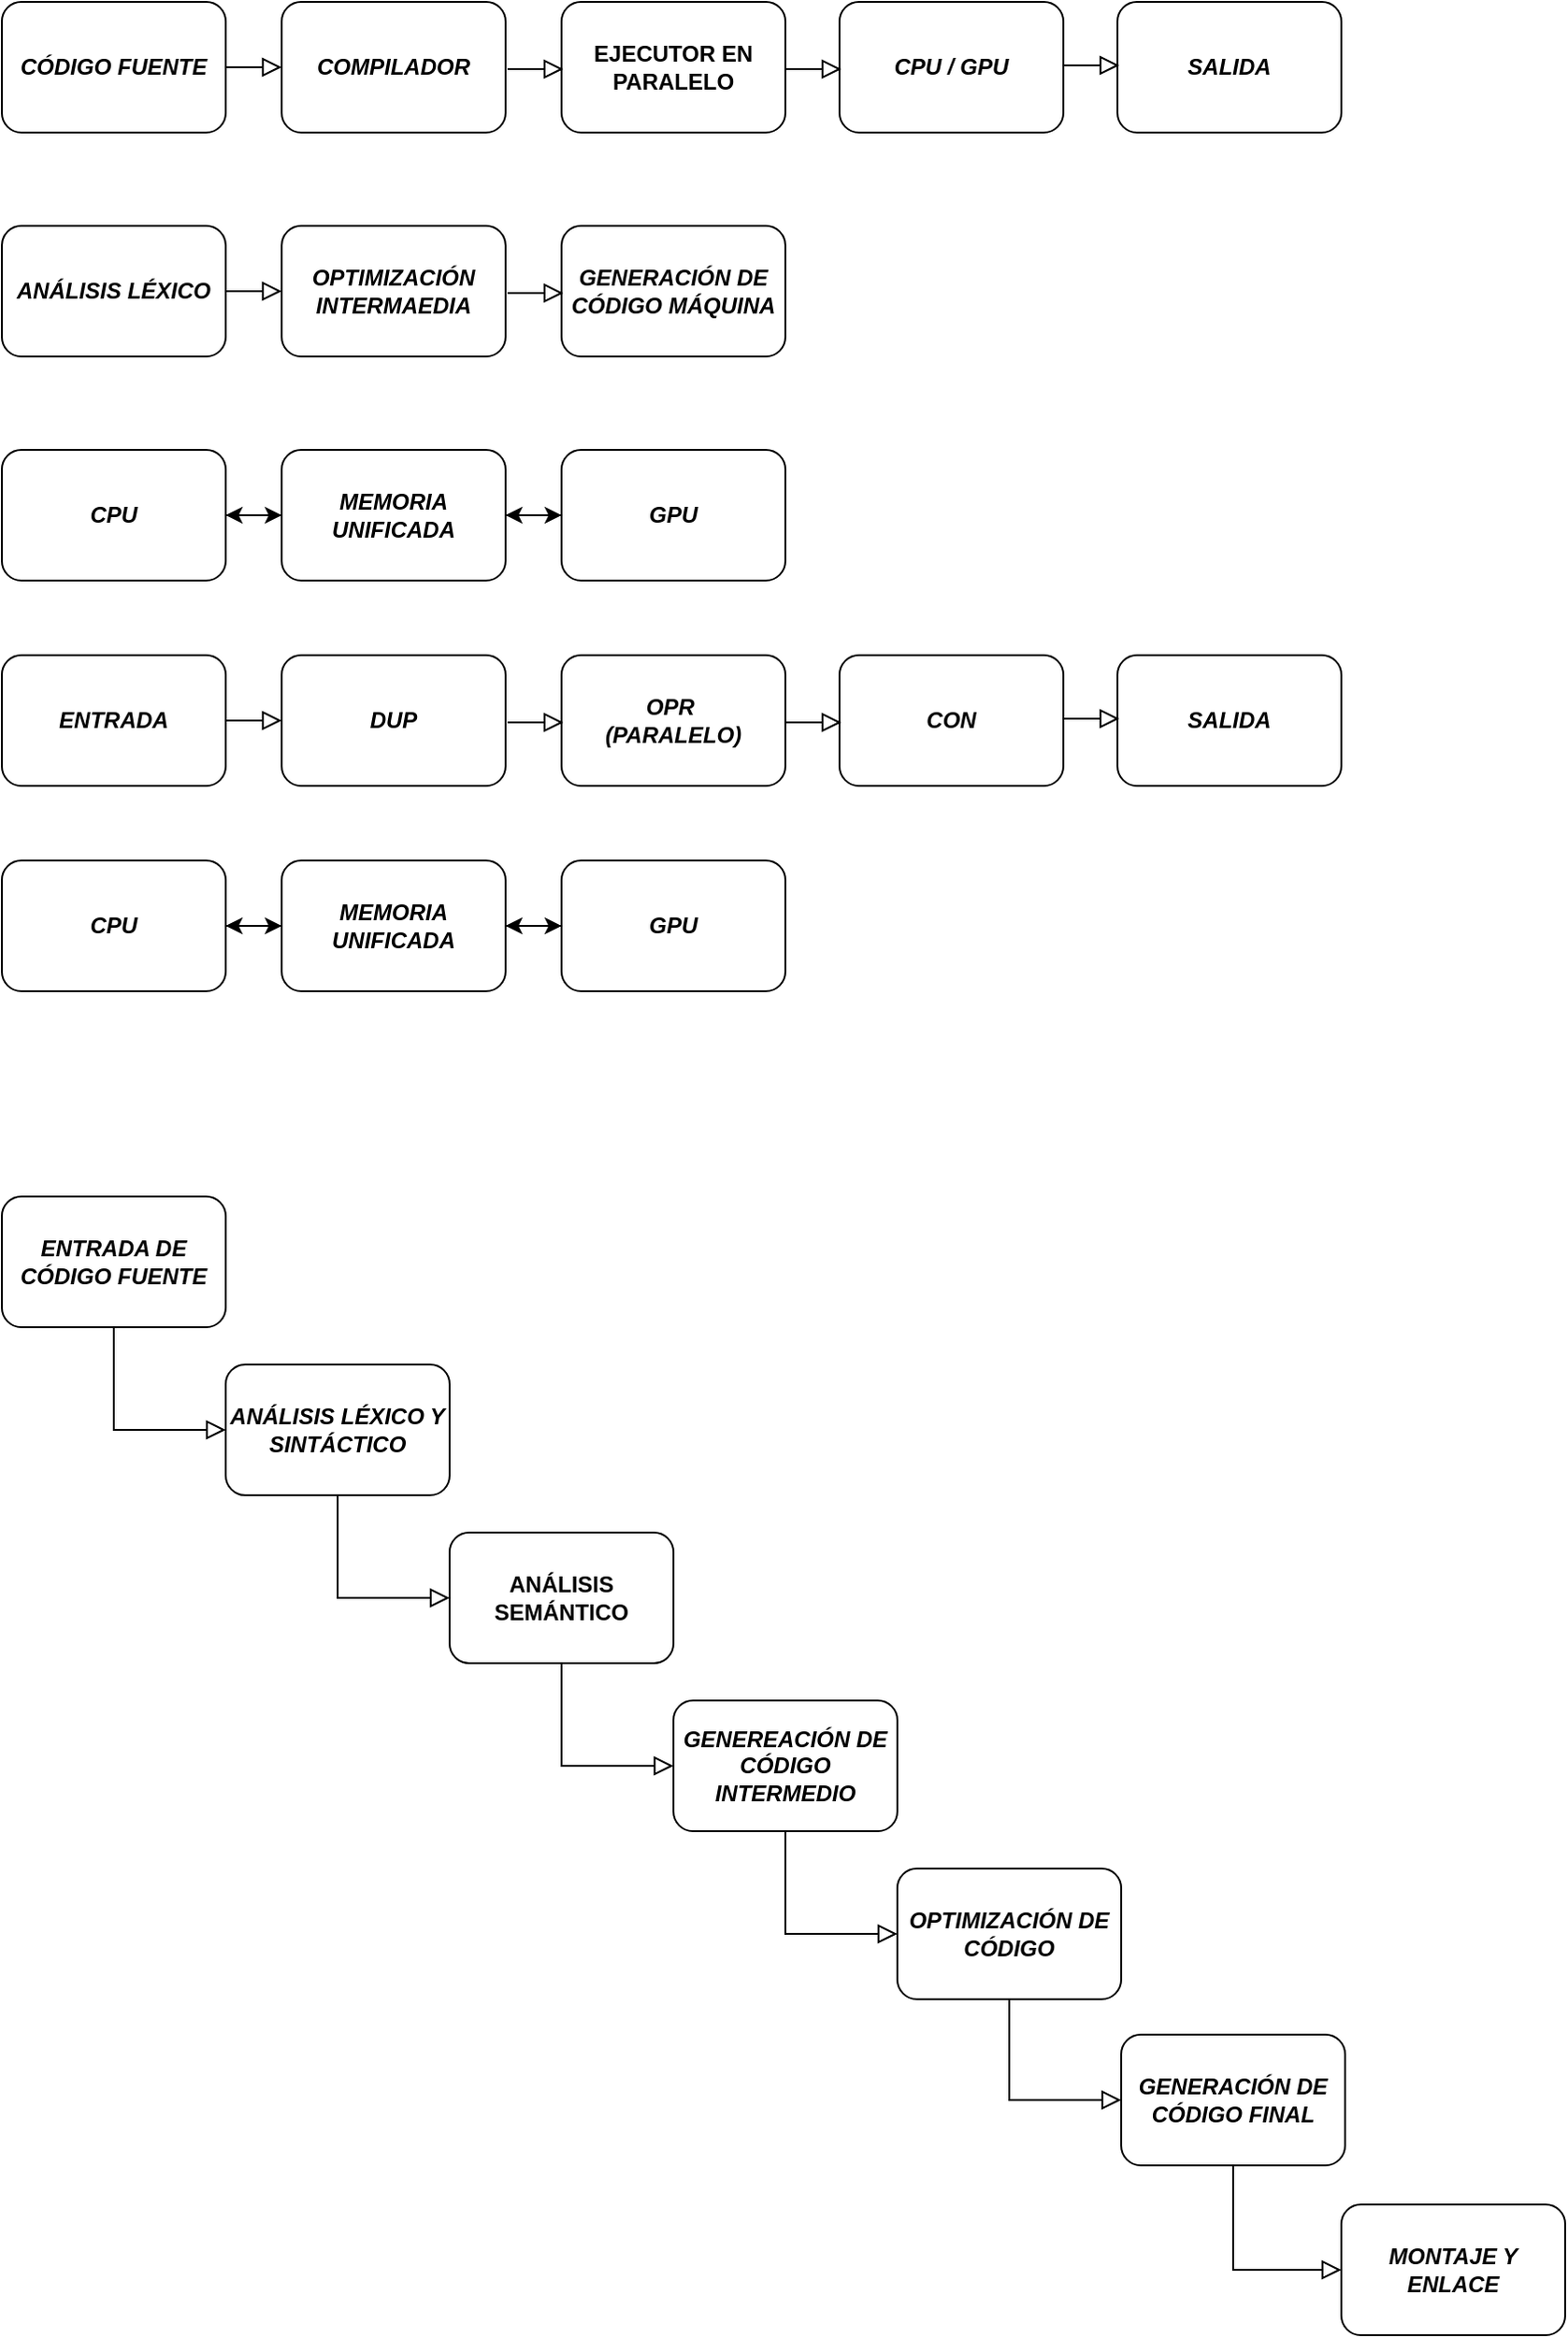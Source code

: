 <mxfile version="26.0.6">
  <diagram id="C5RBs43oDa-KdzZeNtuy" name="Page-1">
    <mxGraphModel dx="773" dy="743" grid="1" gridSize="10" guides="1" tooltips="1" connect="1" arrows="1" fold="1" page="1" pageScale="1" pageWidth="827" pageHeight="1169" math="0" shadow="0">
      <root>
        <mxCell id="WIyWlLk6GJQsqaUBKTNV-0" />
        <mxCell id="WIyWlLk6GJQsqaUBKTNV-1" parent="WIyWlLk6GJQsqaUBKTNV-0" />
        <mxCell id="WIyWlLk6GJQsqaUBKTNV-2" value="" style="rounded=0;html=1;jettySize=auto;orthogonalLoop=1;fontSize=11;endArrow=block;endFill=0;endSize=8;strokeWidth=1;shadow=0;labelBackgroundColor=none;edgeStyle=orthogonalEdgeStyle;entryX=0;entryY=0.5;entryDx=0;entryDy=0;" parent="WIyWlLk6GJQsqaUBKTNV-1" source="WIyWlLk6GJQsqaUBKTNV-3" target="WIyWlLk6GJQsqaUBKTNV-7" edge="1">
          <mxGeometry relative="1" as="geometry">
            <mxPoint x="120" y="170" as="targetPoint" />
          </mxGeometry>
        </mxCell>
        <mxCell id="WIyWlLk6GJQsqaUBKTNV-3" value="&lt;b&gt;&lt;i&gt;CÓDIGO FUENTE&lt;/i&gt;&lt;/b&gt;" style="rounded=1;whiteSpace=wrap;html=1;fontSize=12;glass=0;strokeWidth=1;shadow=0;" parent="WIyWlLk6GJQsqaUBKTNV-1" vertex="1">
          <mxGeometry x="60" y="80" width="120" height="70" as="geometry" />
        </mxCell>
        <mxCell id="WIyWlLk6GJQsqaUBKTNV-7" value="&lt;b&gt;&lt;i&gt;COMPILADOR&lt;/i&gt;&lt;/b&gt;" style="rounded=1;whiteSpace=wrap;html=1;fontSize=12;glass=0;strokeWidth=1;shadow=0;" parent="WIyWlLk6GJQsqaUBKTNV-1" vertex="1">
          <mxGeometry x="210" y="80" width="120" height="70" as="geometry" />
        </mxCell>
        <mxCell id="VZwqyYmy66zpxs_3sMK4-1" value="&lt;b&gt;EJECUTOR EN PARALELO&lt;/b&gt;" style="rounded=1;whiteSpace=wrap;html=1;fontSize=12;glass=0;strokeWidth=1;shadow=0;" vertex="1" parent="WIyWlLk6GJQsqaUBKTNV-1">
          <mxGeometry x="360" y="80" width="120" height="70" as="geometry" />
        </mxCell>
        <mxCell id="VZwqyYmy66zpxs_3sMK4-4" value="" style="rounded=0;html=1;jettySize=auto;orthogonalLoop=1;fontSize=11;endArrow=block;endFill=0;endSize=8;strokeWidth=1;shadow=0;labelBackgroundColor=none;edgeStyle=orthogonalEdgeStyle;entryX=0;entryY=0.5;entryDx=0;entryDy=0;" edge="1" parent="WIyWlLk6GJQsqaUBKTNV-1">
          <mxGeometry relative="1" as="geometry">
            <mxPoint x="331" y="116" as="sourcePoint" />
            <mxPoint x="361" y="116" as="targetPoint" />
          </mxGeometry>
        </mxCell>
        <mxCell id="VZwqyYmy66zpxs_3sMK4-5" value="&lt;b&gt;&lt;i&gt;CPU / GPU&lt;/i&gt;&lt;/b&gt;" style="rounded=1;whiteSpace=wrap;html=1;fontSize=12;glass=0;strokeWidth=1;shadow=0;" vertex="1" parent="WIyWlLk6GJQsqaUBKTNV-1">
          <mxGeometry x="509" y="80" width="120" height="70" as="geometry" />
        </mxCell>
        <mxCell id="VZwqyYmy66zpxs_3sMK4-6" value="" style="rounded=0;html=1;jettySize=auto;orthogonalLoop=1;fontSize=11;endArrow=block;endFill=0;endSize=8;strokeWidth=1;shadow=0;labelBackgroundColor=none;edgeStyle=orthogonalEdgeStyle;entryX=0;entryY=0.5;entryDx=0;entryDy=0;" edge="1" parent="WIyWlLk6GJQsqaUBKTNV-1">
          <mxGeometry relative="1" as="geometry">
            <mxPoint x="480" y="116" as="sourcePoint" />
            <mxPoint x="510" y="116" as="targetPoint" />
          </mxGeometry>
        </mxCell>
        <mxCell id="VZwqyYmy66zpxs_3sMK4-7" value="&lt;i&gt;&lt;b&gt;SALIDA&lt;/b&gt;&lt;/i&gt;" style="rounded=1;whiteSpace=wrap;html=1;fontSize=12;glass=0;strokeWidth=1;shadow=0;" vertex="1" parent="WIyWlLk6GJQsqaUBKTNV-1">
          <mxGeometry x="658" y="80" width="120" height="70" as="geometry" />
        </mxCell>
        <mxCell id="VZwqyYmy66zpxs_3sMK4-8" value="" style="rounded=0;html=1;jettySize=auto;orthogonalLoop=1;fontSize=11;endArrow=block;endFill=0;endSize=8;strokeWidth=1;shadow=0;labelBackgroundColor=none;edgeStyle=orthogonalEdgeStyle;entryX=0;entryY=0.5;entryDx=0;entryDy=0;" edge="1" parent="WIyWlLk6GJQsqaUBKTNV-1">
          <mxGeometry relative="1" as="geometry">
            <mxPoint x="629" y="114" as="sourcePoint" />
            <mxPoint x="659" y="114" as="targetPoint" />
          </mxGeometry>
        </mxCell>
        <mxCell id="VZwqyYmy66zpxs_3sMK4-9" value="" style="rounded=0;html=1;jettySize=auto;orthogonalLoop=1;fontSize=11;endArrow=block;endFill=0;endSize=8;strokeWidth=1;shadow=0;labelBackgroundColor=none;edgeStyle=orthogonalEdgeStyle;entryX=0;entryY=0.5;entryDx=0;entryDy=0;" edge="1" parent="WIyWlLk6GJQsqaUBKTNV-1" source="VZwqyYmy66zpxs_3sMK4-10" target="VZwqyYmy66zpxs_3sMK4-11">
          <mxGeometry relative="1" as="geometry">
            <mxPoint x="120" y="290" as="targetPoint" />
          </mxGeometry>
        </mxCell>
        <mxCell id="VZwqyYmy66zpxs_3sMK4-10" value="&lt;b&gt;&lt;i&gt;ANÁLISIS LÉXICO&lt;/i&gt;&lt;/b&gt;" style="rounded=1;whiteSpace=wrap;html=1;fontSize=12;glass=0;strokeWidth=1;shadow=0;" vertex="1" parent="WIyWlLk6GJQsqaUBKTNV-1">
          <mxGeometry x="60" y="200" width="120" height="70" as="geometry" />
        </mxCell>
        <mxCell id="VZwqyYmy66zpxs_3sMK4-11" value="&lt;b&gt;&lt;i&gt;OPTIMIZACIÓN INTERMAEDIA&lt;/i&gt;&lt;/b&gt;" style="rounded=1;whiteSpace=wrap;html=1;fontSize=12;glass=0;strokeWidth=1;shadow=0;" vertex="1" parent="WIyWlLk6GJQsqaUBKTNV-1">
          <mxGeometry x="210" y="200" width="120" height="70" as="geometry" />
        </mxCell>
        <mxCell id="VZwqyYmy66zpxs_3sMK4-12" value="&lt;b&gt;&lt;i&gt;GENERACIÓN DE CÓDIGO MÁQUINA&lt;/i&gt;&lt;/b&gt;" style="rounded=1;whiteSpace=wrap;html=1;fontSize=12;glass=0;strokeWidth=1;shadow=0;" vertex="1" parent="WIyWlLk6GJQsqaUBKTNV-1">
          <mxGeometry x="360" y="200" width="120" height="70" as="geometry" />
        </mxCell>
        <mxCell id="VZwqyYmy66zpxs_3sMK4-13" value="" style="rounded=0;html=1;jettySize=auto;orthogonalLoop=1;fontSize=11;endArrow=block;endFill=0;endSize=8;strokeWidth=1;shadow=0;labelBackgroundColor=none;edgeStyle=orthogonalEdgeStyle;entryX=0;entryY=0.5;entryDx=0;entryDy=0;" edge="1" parent="WIyWlLk6GJQsqaUBKTNV-1">
          <mxGeometry relative="1" as="geometry">
            <mxPoint x="331" y="236" as="sourcePoint" />
            <mxPoint x="361" y="236" as="targetPoint" />
          </mxGeometry>
        </mxCell>
        <mxCell id="VZwqyYmy66zpxs_3sMK4-19" value="" style="rounded=0;html=1;jettySize=auto;orthogonalLoop=1;fontSize=11;endArrow=block;endFill=0;endSize=8;strokeWidth=1;shadow=0;labelBackgroundColor=none;edgeStyle=orthogonalEdgeStyle;entryX=0;entryY=0.5;entryDx=0;entryDy=0;" edge="1" parent="WIyWlLk6GJQsqaUBKTNV-1" source="VZwqyYmy66zpxs_3sMK4-20" target="VZwqyYmy66zpxs_3sMK4-21">
          <mxGeometry relative="1" as="geometry">
            <mxPoint x="120" y="520" as="targetPoint" />
          </mxGeometry>
        </mxCell>
        <mxCell id="VZwqyYmy66zpxs_3sMK4-20" value="&lt;b&gt;&lt;i&gt;ENTRADA&lt;/i&gt;&lt;/b&gt;" style="rounded=1;whiteSpace=wrap;html=1;fontSize=12;glass=0;strokeWidth=1;shadow=0;" vertex="1" parent="WIyWlLk6GJQsqaUBKTNV-1">
          <mxGeometry x="60" y="430" width="120" height="70" as="geometry" />
        </mxCell>
        <mxCell id="VZwqyYmy66zpxs_3sMK4-21" value="&lt;b&gt;&lt;i&gt;DUP&lt;/i&gt;&lt;/b&gt;" style="rounded=1;whiteSpace=wrap;html=1;fontSize=12;glass=0;strokeWidth=1;shadow=0;" vertex="1" parent="WIyWlLk6GJQsqaUBKTNV-1">
          <mxGeometry x="210" y="430" width="120" height="70" as="geometry" />
        </mxCell>
        <mxCell id="VZwqyYmy66zpxs_3sMK4-22" value="&lt;b&gt;&lt;i&gt;OPR&amp;nbsp;&lt;/i&gt;&lt;/b&gt;&lt;div&gt;&lt;b&gt;&lt;i&gt;(PARALELO)&lt;/i&gt;&lt;/b&gt;&lt;/div&gt;" style="rounded=1;whiteSpace=wrap;html=1;fontSize=12;glass=0;strokeWidth=1;shadow=0;" vertex="1" parent="WIyWlLk6GJQsqaUBKTNV-1">
          <mxGeometry x="360" y="430" width="120" height="70" as="geometry" />
        </mxCell>
        <mxCell id="VZwqyYmy66zpxs_3sMK4-23" value="" style="rounded=0;html=1;jettySize=auto;orthogonalLoop=1;fontSize=11;endArrow=block;endFill=0;endSize=8;strokeWidth=1;shadow=0;labelBackgroundColor=none;edgeStyle=orthogonalEdgeStyle;entryX=0;entryY=0.5;entryDx=0;entryDy=0;" edge="1" parent="WIyWlLk6GJQsqaUBKTNV-1">
          <mxGeometry relative="1" as="geometry">
            <mxPoint x="331" y="466" as="sourcePoint" />
            <mxPoint x="361" y="466" as="targetPoint" />
          </mxGeometry>
        </mxCell>
        <mxCell id="VZwqyYmy66zpxs_3sMK4-24" value="&lt;b&gt;&lt;i&gt;CON&lt;/i&gt;&lt;/b&gt;" style="rounded=1;whiteSpace=wrap;html=1;fontSize=12;glass=0;strokeWidth=1;shadow=0;" vertex="1" parent="WIyWlLk6GJQsqaUBKTNV-1">
          <mxGeometry x="509" y="430" width="120" height="70" as="geometry" />
        </mxCell>
        <mxCell id="VZwqyYmy66zpxs_3sMK4-25" value="" style="rounded=0;html=1;jettySize=auto;orthogonalLoop=1;fontSize=11;endArrow=block;endFill=0;endSize=8;strokeWidth=1;shadow=0;labelBackgroundColor=none;edgeStyle=orthogonalEdgeStyle;entryX=0;entryY=0.5;entryDx=0;entryDy=0;" edge="1" parent="WIyWlLk6GJQsqaUBKTNV-1">
          <mxGeometry relative="1" as="geometry">
            <mxPoint x="480" y="466" as="sourcePoint" />
            <mxPoint x="510" y="466" as="targetPoint" />
          </mxGeometry>
        </mxCell>
        <mxCell id="VZwqyYmy66zpxs_3sMK4-26" value="&lt;b&gt;&lt;i&gt;SALIDA&lt;/i&gt;&lt;/b&gt;" style="rounded=1;whiteSpace=wrap;html=1;fontSize=12;glass=0;strokeWidth=1;shadow=0;" vertex="1" parent="WIyWlLk6GJQsqaUBKTNV-1">
          <mxGeometry x="658" y="430" width="120" height="70" as="geometry" />
        </mxCell>
        <mxCell id="VZwqyYmy66zpxs_3sMK4-27" value="" style="rounded=0;html=1;jettySize=auto;orthogonalLoop=1;fontSize=11;endArrow=block;endFill=0;endSize=8;strokeWidth=1;shadow=0;labelBackgroundColor=none;edgeStyle=orthogonalEdgeStyle;entryX=0;entryY=0.5;entryDx=0;entryDy=0;" edge="1" parent="WIyWlLk6GJQsqaUBKTNV-1">
          <mxGeometry relative="1" as="geometry">
            <mxPoint x="629" y="464" as="sourcePoint" />
            <mxPoint x="659" y="464" as="targetPoint" />
          </mxGeometry>
        </mxCell>
        <mxCell id="VZwqyYmy66zpxs_3sMK4-33" style="edgeStyle=orthogonalEdgeStyle;rounded=0;orthogonalLoop=1;jettySize=auto;html=1;exitX=1;exitY=0.5;exitDx=0;exitDy=0;" edge="1" parent="WIyWlLk6GJQsqaUBKTNV-1" source="VZwqyYmy66zpxs_3sMK4-29" target="VZwqyYmy66zpxs_3sMK4-30">
          <mxGeometry relative="1" as="geometry" />
        </mxCell>
        <mxCell id="VZwqyYmy66zpxs_3sMK4-29" value="&lt;b&gt;&lt;i&gt;CPU&lt;/i&gt;&lt;/b&gt;" style="rounded=1;whiteSpace=wrap;html=1;fontSize=12;glass=0;strokeWidth=1;shadow=0;" vertex="1" parent="WIyWlLk6GJQsqaUBKTNV-1">
          <mxGeometry x="60" y="540" width="120" height="70" as="geometry" />
        </mxCell>
        <mxCell id="VZwqyYmy66zpxs_3sMK4-34" style="edgeStyle=orthogonalEdgeStyle;rounded=0;orthogonalLoop=1;jettySize=auto;html=1;exitX=0;exitY=0.5;exitDx=0;exitDy=0;entryX=1;entryY=0.5;entryDx=0;entryDy=0;" edge="1" parent="WIyWlLk6GJQsqaUBKTNV-1" source="VZwqyYmy66zpxs_3sMK4-30" target="VZwqyYmy66zpxs_3sMK4-29">
          <mxGeometry relative="1" as="geometry" />
        </mxCell>
        <mxCell id="VZwqyYmy66zpxs_3sMK4-35" style="edgeStyle=orthogonalEdgeStyle;rounded=0;orthogonalLoop=1;jettySize=auto;html=1;exitX=1;exitY=0.5;exitDx=0;exitDy=0;entryX=0;entryY=0.5;entryDx=0;entryDy=0;" edge="1" parent="WIyWlLk6GJQsqaUBKTNV-1" source="VZwqyYmy66zpxs_3sMK4-30" target="VZwqyYmy66zpxs_3sMK4-31">
          <mxGeometry relative="1" as="geometry" />
        </mxCell>
        <mxCell id="VZwqyYmy66zpxs_3sMK4-30" value="&lt;b&gt;&lt;i&gt;MEMORIA UNIFICADA&lt;/i&gt;&lt;/b&gt;" style="rounded=1;whiteSpace=wrap;html=1;fontSize=12;glass=0;strokeWidth=1;shadow=0;" vertex="1" parent="WIyWlLk6GJQsqaUBKTNV-1">
          <mxGeometry x="210" y="540" width="120" height="70" as="geometry" />
        </mxCell>
        <mxCell id="VZwqyYmy66zpxs_3sMK4-36" style="edgeStyle=orthogonalEdgeStyle;rounded=0;orthogonalLoop=1;jettySize=auto;html=1;exitX=0;exitY=0.5;exitDx=0;exitDy=0;" edge="1" parent="WIyWlLk6GJQsqaUBKTNV-1" source="VZwqyYmy66zpxs_3sMK4-31" target="VZwqyYmy66zpxs_3sMK4-30">
          <mxGeometry relative="1" as="geometry" />
        </mxCell>
        <mxCell id="VZwqyYmy66zpxs_3sMK4-31" value="&lt;b&gt;&lt;i&gt;GPU&lt;/i&gt;&lt;/b&gt;" style="rounded=1;whiteSpace=wrap;html=1;fontSize=12;glass=0;strokeWidth=1;shadow=0;" vertex="1" parent="WIyWlLk6GJQsqaUBKTNV-1">
          <mxGeometry x="360" y="540" width="120" height="70" as="geometry" />
        </mxCell>
        <mxCell id="VZwqyYmy66zpxs_3sMK4-37" style="edgeStyle=orthogonalEdgeStyle;rounded=0;orthogonalLoop=1;jettySize=auto;html=1;exitX=1;exitY=0.5;exitDx=0;exitDy=0;" edge="1" parent="WIyWlLk6GJQsqaUBKTNV-1" source="VZwqyYmy66zpxs_3sMK4-38" target="VZwqyYmy66zpxs_3sMK4-41">
          <mxGeometry relative="1" as="geometry" />
        </mxCell>
        <mxCell id="VZwqyYmy66zpxs_3sMK4-38" value="&lt;b&gt;&lt;i&gt;CPU&lt;/i&gt;&lt;/b&gt;" style="rounded=1;whiteSpace=wrap;html=1;fontSize=12;glass=0;strokeWidth=1;shadow=0;" vertex="1" parent="WIyWlLk6GJQsqaUBKTNV-1">
          <mxGeometry x="60" y="320" width="120" height="70" as="geometry" />
        </mxCell>
        <mxCell id="VZwqyYmy66zpxs_3sMK4-39" style="edgeStyle=orthogonalEdgeStyle;rounded=0;orthogonalLoop=1;jettySize=auto;html=1;exitX=0;exitY=0.5;exitDx=0;exitDy=0;entryX=1;entryY=0.5;entryDx=0;entryDy=0;" edge="1" parent="WIyWlLk6GJQsqaUBKTNV-1" source="VZwqyYmy66zpxs_3sMK4-41" target="VZwqyYmy66zpxs_3sMK4-38">
          <mxGeometry relative="1" as="geometry" />
        </mxCell>
        <mxCell id="VZwqyYmy66zpxs_3sMK4-40" style="edgeStyle=orthogonalEdgeStyle;rounded=0;orthogonalLoop=1;jettySize=auto;html=1;exitX=1;exitY=0.5;exitDx=0;exitDy=0;entryX=0;entryY=0.5;entryDx=0;entryDy=0;" edge="1" parent="WIyWlLk6GJQsqaUBKTNV-1" source="VZwqyYmy66zpxs_3sMK4-41" target="VZwqyYmy66zpxs_3sMK4-43">
          <mxGeometry relative="1" as="geometry" />
        </mxCell>
        <mxCell id="VZwqyYmy66zpxs_3sMK4-41" value="&lt;b&gt;&lt;i&gt;MEMORIA UNIFICADA&lt;/i&gt;&lt;/b&gt;" style="rounded=1;whiteSpace=wrap;html=1;fontSize=12;glass=0;strokeWidth=1;shadow=0;" vertex="1" parent="WIyWlLk6GJQsqaUBKTNV-1">
          <mxGeometry x="210" y="320" width="120" height="70" as="geometry" />
        </mxCell>
        <mxCell id="VZwqyYmy66zpxs_3sMK4-42" style="edgeStyle=orthogonalEdgeStyle;rounded=0;orthogonalLoop=1;jettySize=auto;html=1;exitX=0;exitY=0.5;exitDx=0;exitDy=0;" edge="1" parent="WIyWlLk6GJQsqaUBKTNV-1" source="VZwqyYmy66zpxs_3sMK4-43" target="VZwqyYmy66zpxs_3sMK4-41">
          <mxGeometry relative="1" as="geometry" />
        </mxCell>
        <mxCell id="VZwqyYmy66zpxs_3sMK4-43" value="&lt;b&gt;&lt;i&gt;GPU&lt;/i&gt;&lt;/b&gt;" style="rounded=1;whiteSpace=wrap;html=1;fontSize=12;glass=0;strokeWidth=1;shadow=0;" vertex="1" parent="WIyWlLk6GJQsqaUBKTNV-1">
          <mxGeometry x="360" y="320" width="120" height="70" as="geometry" />
        </mxCell>
        <mxCell id="VZwqyYmy66zpxs_3sMK4-44" value="" style="rounded=0;html=1;jettySize=auto;orthogonalLoop=1;fontSize=11;endArrow=block;endFill=0;endSize=8;strokeWidth=1;shadow=0;labelBackgroundColor=none;edgeStyle=orthogonalEdgeStyle;entryX=0;entryY=0.5;entryDx=0;entryDy=0;" edge="1" parent="WIyWlLk6GJQsqaUBKTNV-1" source="VZwqyYmy66zpxs_3sMK4-45" target="VZwqyYmy66zpxs_3sMK4-46">
          <mxGeometry relative="1" as="geometry">
            <mxPoint x="120" y="810" as="targetPoint" />
          </mxGeometry>
        </mxCell>
        <mxCell id="VZwqyYmy66zpxs_3sMK4-45" value="&lt;b&gt;&lt;i&gt;ENTRADA DE CÓDIGO FUENTE&lt;/i&gt;&lt;/b&gt;" style="rounded=1;whiteSpace=wrap;html=1;fontSize=12;glass=0;strokeWidth=1;shadow=0;" vertex="1" parent="WIyWlLk6GJQsqaUBKTNV-1">
          <mxGeometry x="60" y="720" width="120" height="70" as="geometry" />
        </mxCell>
        <mxCell id="VZwqyYmy66zpxs_3sMK4-46" value="&lt;b&gt;&lt;i&gt;ANÁLISIS LÉXICO Y SINTÁCTICO&lt;/i&gt;&lt;/b&gt;" style="rounded=1;whiteSpace=wrap;html=1;fontSize=12;glass=0;strokeWidth=1;shadow=0;" vertex="1" parent="WIyWlLk6GJQsqaUBKTNV-1">
          <mxGeometry x="180" y="810" width="120" height="70" as="geometry" />
        </mxCell>
        <mxCell id="VZwqyYmy66zpxs_3sMK4-47" value="&lt;b&gt;ANÁLISIS SEMÁNTICO&lt;/b&gt;" style="rounded=1;whiteSpace=wrap;html=1;fontSize=12;glass=0;strokeWidth=1;shadow=0;" vertex="1" parent="WIyWlLk6GJQsqaUBKTNV-1">
          <mxGeometry x="300" y="900" width="120" height="70" as="geometry" />
        </mxCell>
        <mxCell id="VZwqyYmy66zpxs_3sMK4-48" value="" style="rounded=0;html=1;jettySize=auto;orthogonalLoop=1;fontSize=11;endArrow=block;endFill=0;endSize=8;strokeWidth=1;shadow=0;labelBackgroundColor=none;edgeStyle=orthogonalEdgeStyle;entryX=0;entryY=0.5;entryDx=0;entryDy=0;exitX=0.5;exitY=1;exitDx=0;exitDy=0;" edge="1" parent="WIyWlLk6GJQsqaUBKTNV-1" source="VZwqyYmy66zpxs_3sMK4-46" target="VZwqyYmy66zpxs_3sMK4-47">
          <mxGeometry relative="1" as="geometry">
            <mxPoint x="350" y="830" as="sourcePoint" />
            <mxPoint x="361" y="756" as="targetPoint" />
          </mxGeometry>
        </mxCell>
        <mxCell id="VZwqyYmy66zpxs_3sMK4-49" value="&lt;b&gt;&lt;i&gt;GENEREACIÓN DE CÓDIGO INTERMEDIO&lt;/i&gt;&lt;/b&gt;" style="rounded=1;whiteSpace=wrap;html=1;fontSize=12;glass=0;strokeWidth=1;shadow=0;" vertex="1" parent="WIyWlLk6GJQsqaUBKTNV-1">
          <mxGeometry x="420" y="990" width="120" height="70" as="geometry" />
        </mxCell>
        <mxCell id="VZwqyYmy66zpxs_3sMK4-50" value="" style="rounded=0;html=1;jettySize=auto;orthogonalLoop=1;fontSize=11;endArrow=block;endFill=0;endSize=8;strokeWidth=1;shadow=0;labelBackgroundColor=none;edgeStyle=orthogonalEdgeStyle;entryX=0;entryY=0.5;entryDx=0;entryDy=0;exitX=0.5;exitY=1;exitDx=0;exitDy=0;" edge="1" parent="WIyWlLk6GJQsqaUBKTNV-1" source="VZwqyYmy66zpxs_3sMK4-47" target="VZwqyYmy66zpxs_3sMK4-49">
          <mxGeometry relative="1" as="geometry">
            <mxPoint x="480" y="756" as="sourcePoint" />
            <mxPoint x="510" y="756" as="targetPoint" />
          </mxGeometry>
        </mxCell>
        <mxCell id="VZwqyYmy66zpxs_3sMK4-51" value="&lt;i&gt;&lt;b&gt;OPTIMIZACIÓN DE CÓDIGO&lt;/b&gt;&lt;/i&gt;" style="rounded=1;whiteSpace=wrap;html=1;fontSize=12;glass=0;strokeWidth=1;shadow=0;" vertex="1" parent="WIyWlLk6GJQsqaUBKTNV-1">
          <mxGeometry x="540" y="1080" width="120" height="70" as="geometry" />
        </mxCell>
        <mxCell id="VZwqyYmy66zpxs_3sMK4-52" value="" style="rounded=0;html=1;jettySize=auto;orthogonalLoop=1;fontSize=11;endArrow=block;endFill=0;endSize=8;strokeWidth=1;shadow=0;labelBackgroundColor=none;edgeStyle=orthogonalEdgeStyle;entryX=0;entryY=0.5;entryDx=0;entryDy=0;exitX=0.5;exitY=1;exitDx=0;exitDy=0;" edge="1" parent="WIyWlLk6GJQsqaUBKTNV-1" source="VZwqyYmy66zpxs_3sMK4-49" target="VZwqyYmy66zpxs_3sMK4-51">
          <mxGeometry relative="1" as="geometry">
            <mxPoint x="629" y="754" as="sourcePoint" />
            <mxPoint x="659" y="754" as="targetPoint" />
          </mxGeometry>
        </mxCell>
        <mxCell id="VZwqyYmy66zpxs_3sMK4-55" value="&lt;i&gt;&lt;b&gt;GENERACIÓN DE CÓDIGO FINAL&lt;/b&gt;&lt;/i&gt;" style="rounded=1;whiteSpace=wrap;html=1;fontSize=12;glass=0;strokeWidth=1;shadow=0;" vertex="1" parent="WIyWlLk6GJQsqaUBKTNV-1">
          <mxGeometry x="660" y="1169" width="120" height="70" as="geometry" />
        </mxCell>
        <mxCell id="VZwqyYmy66zpxs_3sMK4-56" value="" style="rounded=0;html=1;jettySize=auto;orthogonalLoop=1;fontSize=11;endArrow=block;endFill=0;endSize=8;strokeWidth=1;shadow=0;labelBackgroundColor=none;edgeStyle=orthogonalEdgeStyle;entryX=0;entryY=0.5;entryDx=0;entryDy=0;exitX=0.5;exitY=1;exitDx=0;exitDy=0;" edge="1" parent="WIyWlLk6GJQsqaUBKTNV-1" source="VZwqyYmy66zpxs_3sMK4-51" target="VZwqyYmy66zpxs_3sMK4-55">
          <mxGeometry relative="1" as="geometry">
            <mxPoint x="560" y="1200" as="sourcePoint" />
            <mxPoint x="620" y="1255" as="targetPoint" />
          </mxGeometry>
        </mxCell>
        <mxCell id="VZwqyYmy66zpxs_3sMK4-57" value="&lt;i&gt;&lt;b&gt;MONTAJE Y ENLACE&lt;/b&gt;&lt;/i&gt;" style="rounded=1;whiteSpace=wrap;html=1;fontSize=12;glass=0;strokeWidth=1;shadow=0;" vertex="1" parent="WIyWlLk6GJQsqaUBKTNV-1">
          <mxGeometry x="778" y="1260" width="120" height="70" as="geometry" />
        </mxCell>
        <mxCell id="VZwqyYmy66zpxs_3sMK4-58" value="" style="rounded=0;html=1;jettySize=auto;orthogonalLoop=1;fontSize=11;endArrow=block;endFill=0;endSize=8;strokeWidth=1;shadow=0;labelBackgroundColor=none;edgeStyle=orthogonalEdgeStyle;entryX=0;entryY=0.5;entryDx=0;entryDy=0;exitX=0.5;exitY=1;exitDx=0;exitDy=0;" edge="1" parent="WIyWlLk6GJQsqaUBKTNV-1" source="VZwqyYmy66zpxs_3sMK4-55" target="VZwqyYmy66zpxs_3sMK4-57">
          <mxGeometry relative="1" as="geometry">
            <mxPoint x="610" y="1160" as="sourcePoint" />
            <mxPoint x="670" y="1214" as="targetPoint" />
          </mxGeometry>
        </mxCell>
      </root>
    </mxGraphModel>
  </diagram>
</mxfile>
